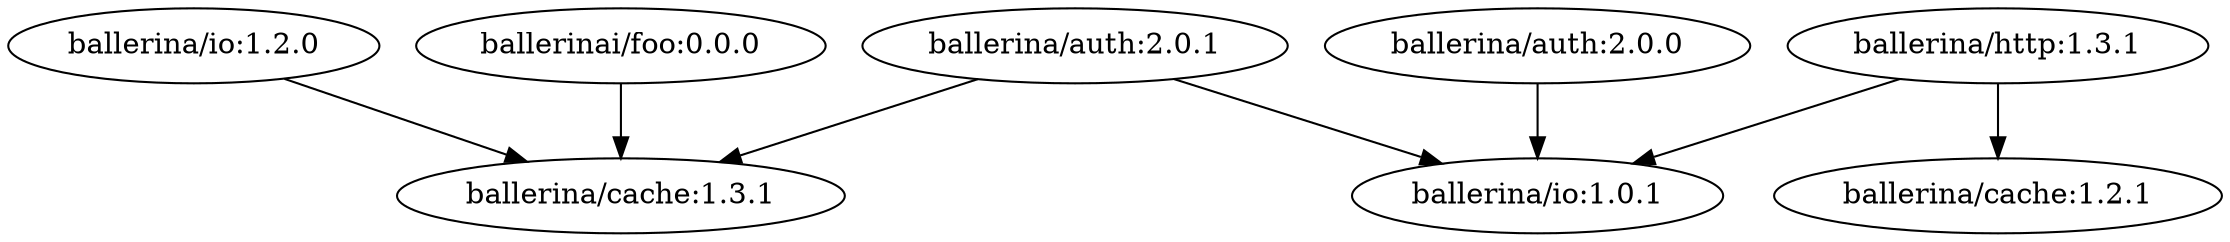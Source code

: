 digraph central {
    subgraph "ballerina/io:1.0.1" {
    }

    subgraph "ballerina/io:1.2.0" {
    "ballerina/io:1.2.0" -> "ballerina/cache:1.3.1"
    }

    subgraph "ballerina/http:1.3.1" {
    "ballerina/http:1.3.1" -> "ballerina/io:1.0.1"
    "ballerina/http:1.3.1" -> "ballerina/cache:1.2.1"
    }

    subgraph "ballerina/auth:2.0.0" {
        "ballerina/auth:2.0.0" -> "ballerina/io:1.0.1"
    }

    subgraph "ballerina/auth:2.0.1" {
        "ballerina/auth:2.0.1" -> "ballerina/io:1.0.1"
        "ballerina/auth:2.0.1" -> "ballerina/cache:1.3.1"
    }

    subgraph "ballerina/cache:1.2.1" {
    }

    subgraph "ballerina/cache:1.3.1" {
    }

    subgraph "ballerina/cache:1.3.2" {
    }

    subgraph "ballerina/cache:1.4.0" {
    }

    subgraph "ballerinai/transaction:0.0.0" {
    }
    subgraph "ballerinai/foo:0.0.0" {
    "ballerinai/foo:0.0.0" -> "ballerina/cache:1.3.1"
    }
}
